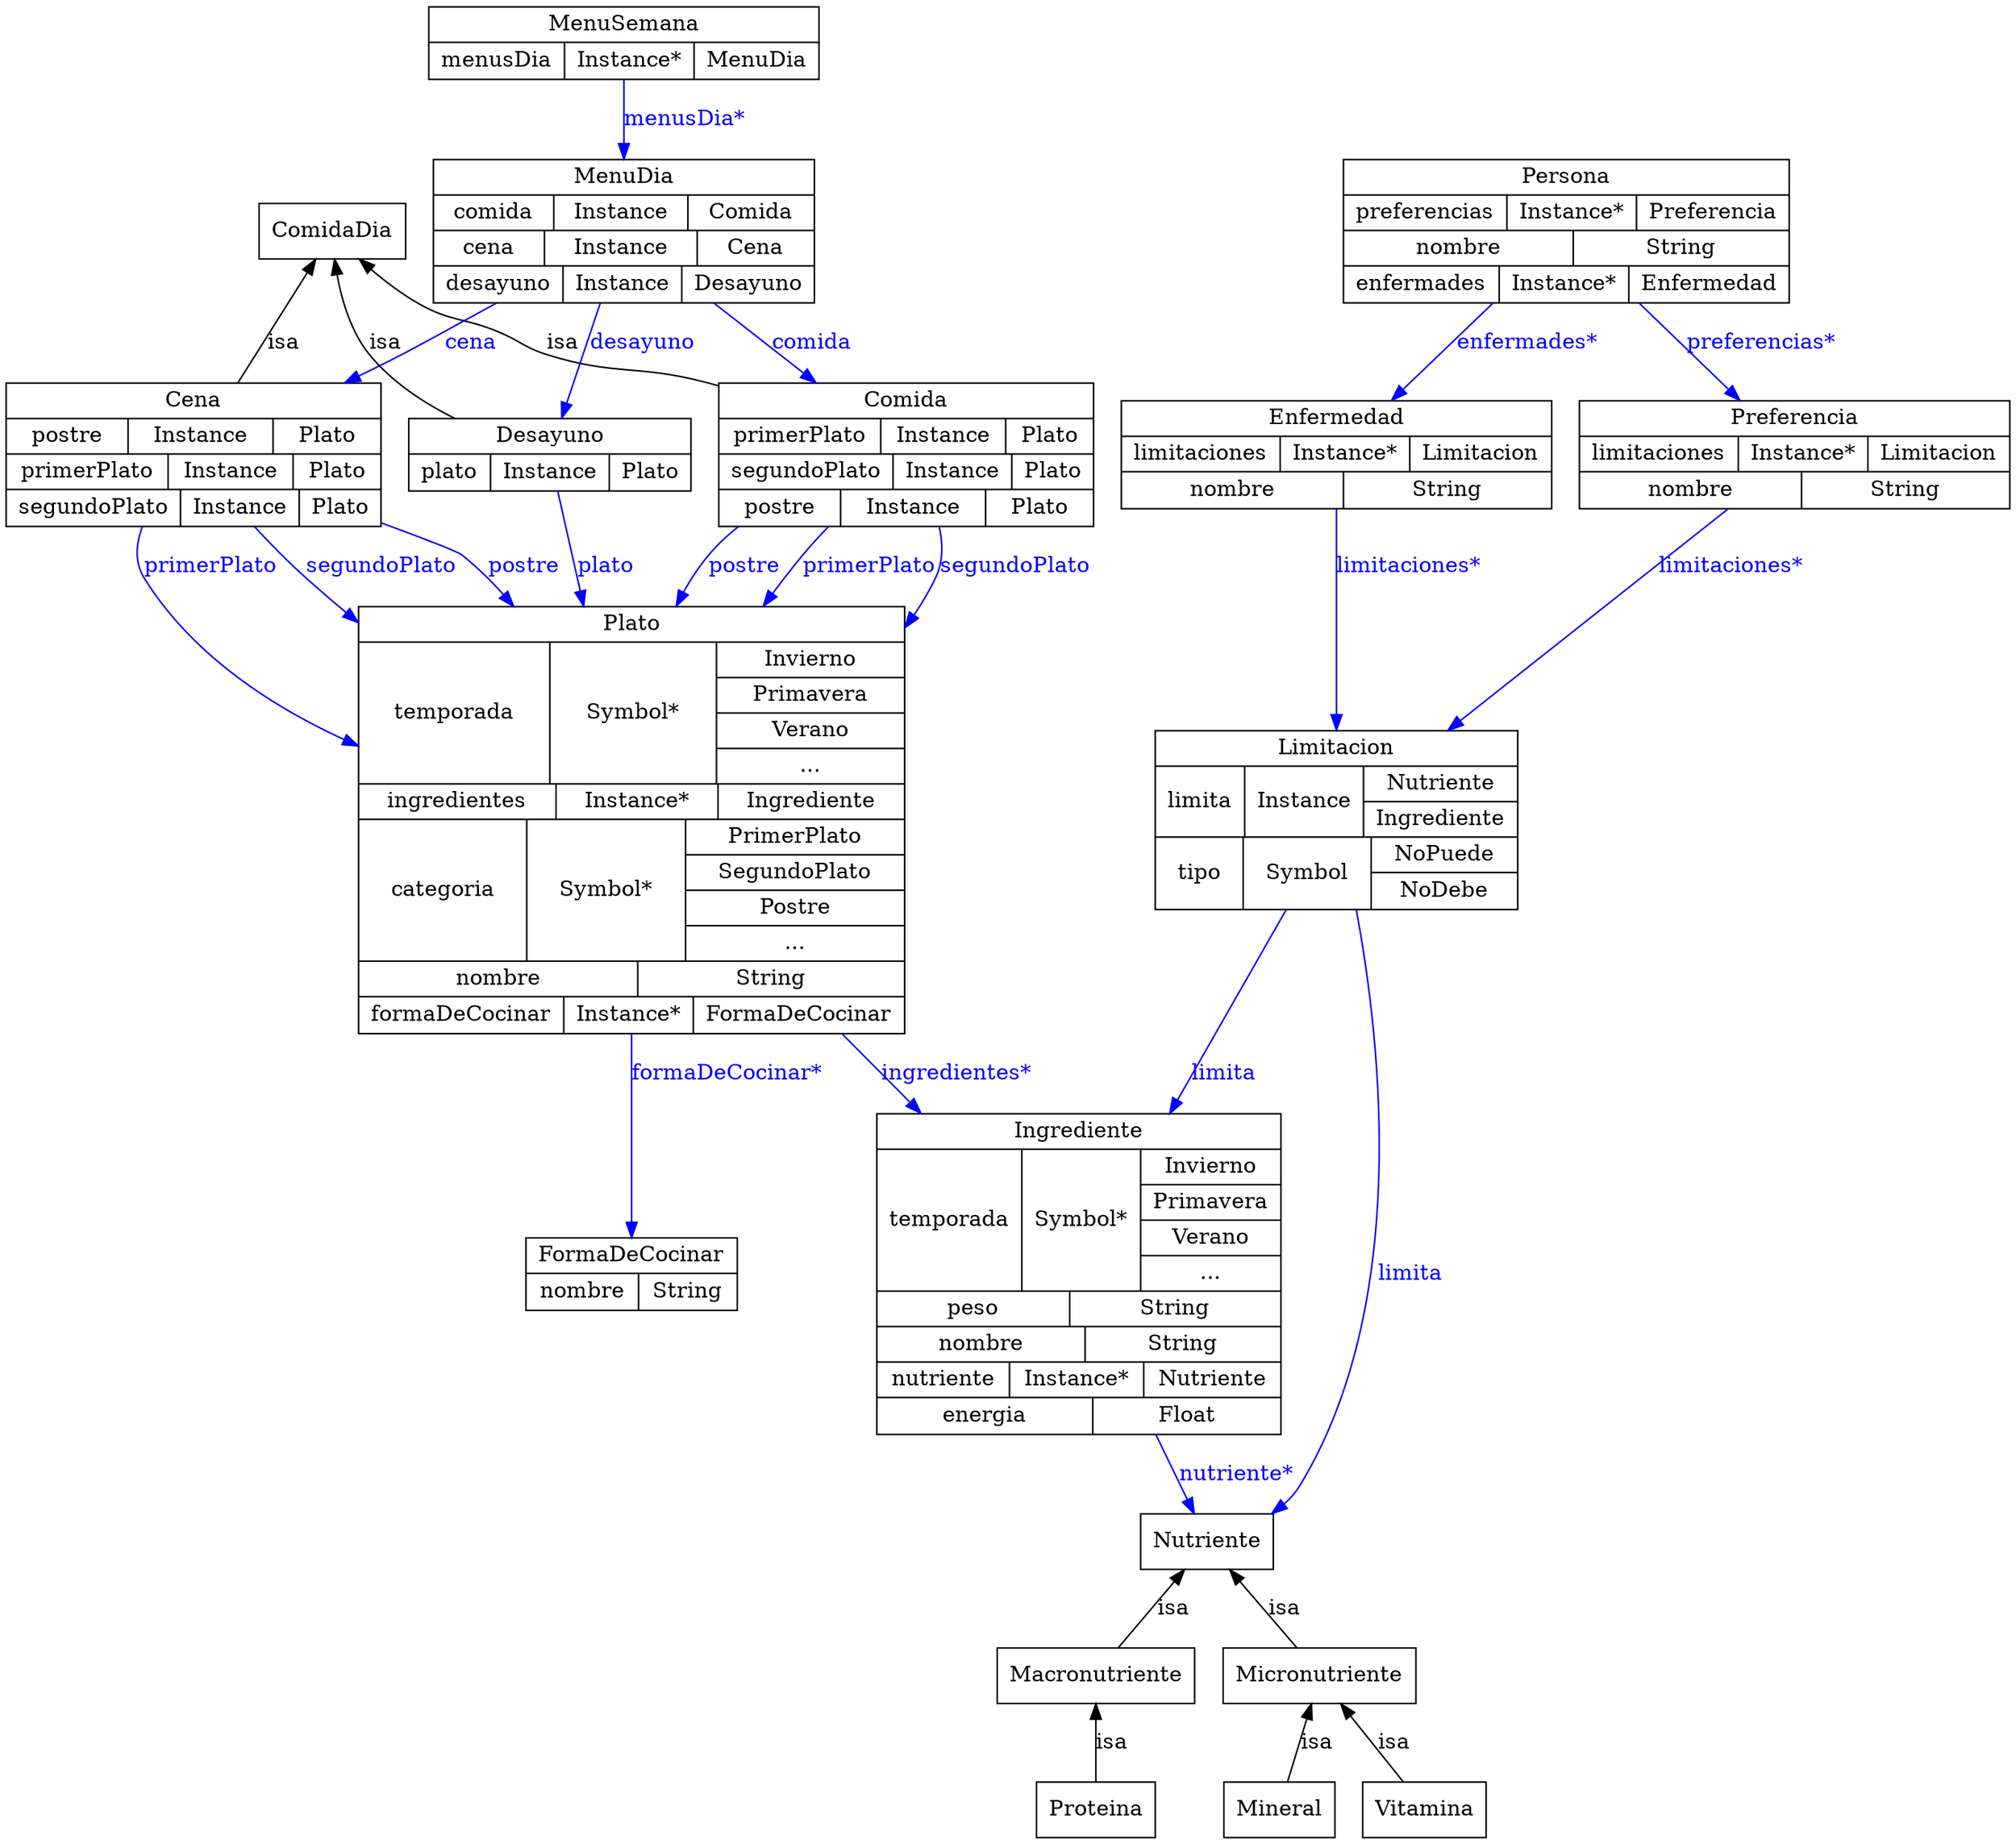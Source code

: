 digraph OntologiaAlimentacion {
	node [label="\N"];
	graph [bb="0,0,1078,1194"];
	Cena [label="{Cena|{postre|Instance|{Plato}}|{primerPlato|Instance|{Plato}}|{segundoPlato|Instance|{Plato}}}", shape=record, color="0.0,0.0,0.0", fontcolor="0.0,0.0,0.0", pos="100,901", rects="0,924,200,947 0,901,65,924 65,901,141,924 141,901,200,924 0,878,84,901 84,878,151,901 151,878,200,901 0,855,92,878 92,855,155,878\
 155,855,200,878", width="2.7778", height="1.2917"];
	ComidaDia [label=ComidaDia, shape=box, color="0.0,0.0,0.0", fontcolor="0.0,0.0,0.0", pos="173,1047", width="1.1111", height="0.5"];
	Plato [label="{Plato|{temporada|Symbol*|{Invierno|Primavera|Verano|...}}|{ingredientes|Instance*|{Ingrediente}}|{categoria|Symbol*|{PrimerPlato\
|SegundoPlato|Postre|...}}|{nombre|String}|{formaDeCocinar|Instance*|{FormaDeCocinar}}}", shape=record, color="0.0,0.0,0.0", fontcolor="0.0,0.0,0.0", pos="345,663", rects="198.5,778,491.5,801 198.5,686,300.5,778 300.5,686,393.5,778 393.5,755,491.5,778 393.5,732,491.5,755 393.5,709,491.5,732 393.5,686\
,491.5,709 198.5,663,301.5,686 301.5,663,392.5,686 392.5,663,491.5,686 198.5,571,286.5,663 286.5,571,374.5,663 374.5,640,491.5,\
663 374.5,617,491.5,640 374.5,594,491.5,617 374.5,571,491.5,594 198.5,548,349.5,571 349.5,548,491.5,571 198.5,525,308.5,548 308.5\
,525,378.5,548 378.5,525,491.5,548", width="4.0625", height="3.8472"];
	FormaDeCocinar [label="{FormaDeCocinar|{nombre|String}}", shape=record, color="0.0,0.0,0.0", fontcolor="0.0,0.0,0.0", pos="345,368", rects="288.5,368,401.5,391 288.5,345,349.5,368 349.5,345,401.5,368", width="1.5625", height="0.65278"];
	Desayuno [label="{Desayuno|{plato|Instance|{Plato}}}", shape=record, color="0.0,0.0,0.0", fontcolor="0.0,0.0,0.0", pos="294,901", rects="218,901,370,924 218,878,262,901 262,878,325,901 325,878,370,901", width="2.1111", height="0.65278"];
	Preferencia [label="{Preferencia|{limitaciones|Instance*|{Limitacion}}|{nombre|String}}", shape=record, color="0.0,0.0,0.0", fontcolor="0.0,0.0,0.0", pos="965,901", rects="851.5,912.5,1078.5,935.5 851.5,889.5,933.5,912.5 933.5,889.5,1003.5,912.5 1003.5,889.5,1078.5,912.5 851.5,866.5,969.5,889.5 969.5\
,866.5,1078.5,889.5", width="3.1458", height="0.97222"];
	Limitacion [label="{Limitacion|{limita|Instance|{Nutriente|Ingrediente}}|{tipo|Symbol|{NoPuede|NoDebe}}}", shape=record, color="0.0,0.0,0.0", fontcolor="0.0,0.0,0.0", pos="720,663", rects="626.5,697.5,813.5,720.5 626.5,651.5,672.5,697.5 672.5,651.5,735.5,697.5 735.5,674.5,813.5,697.5 735.5,651.5,813.5,674.5 626.5,605.5\
,671.5,651.5 671.5,605.5,738.5,651.5 738.5,628.5,813.5,651.5 738.5,605.5,813.5,628.5", width="2.5903", height="1.6111"];
	Proteina [label=Proteina, shape=box, color="0.0,0.0,0.0", fontcolor="0.0,0.0,0.0", pos="627,18", width="0.86111", height="0.5"];
	Macronutriente [label=Macronutriente, shape=box, color="0.0,0.0,0.0", fontcolor="0.0,0.0,0.0", pos="627,106", width="1.3958", height="0.5"];
	Comida [label="{Comida|{primerPlato|Instance|{Plato}}|{segundoPlato|Instance|{Plato}}|{postre|Instance|{Plato}}}", shape=record, color="0.0,0.0,0.0", fontcolor="0.0,0.0,0.0", pos="488,901", rects="388,924,588,947 388,901,472,924 472,901,539,924 539,901,588,924 388,878,480,901 480,878,543,901 543,878,588,901 388,855,453,878 \
453,855,529,878 529,855,588,878", width="2.7778", height="1.2917"];
	Nutriente [label=Nutriente, shape=box, color="0.0,0.0,0.0", fontcolor="0.0,0.0,0.0", pos="666,194", width="0.92361", height="0.5"];
	Ingrediente [label="{Ingrediente|{temporada|Symbol*|{Invierno|Primavera|Verano|...}}|{peso|String}|{nombre|String}|{nutriente|Instance*|{Nutriente}}\
|{energia|Float}}", shape=record, color="0.0,0.0,0.0", fontcolor="0.0,0.0,0.0", pos="576,368", rects="468.5,448.5,683.5,471.5 468.5,356.5,544.5,448.5 544.5,356.5,611.5,448.5 611.5,425.5,683.5,448.5 611.5,402.5,683.5,425.5 611.5,379.5\
,683.5,402.5 611.5,356.5,683.5,379.5 468.5,333.5,572.5,356.5 572.5,333.5,683.5,356.5 468.5,310.5,580.5,333.5 580.5,310.5,683.5\
,333.5 468.5,287.5,536.5,310.5 536.5,287.5,611.5,310.5 611.5,287.5,683.5,310.5 468.5,264.5,581.5,287.5 581.5,264.5,683.5,287.5", width="2.9792", height="2.8889"];
	Vitamina [label=Vitamina, shape=box, color="0.0,0.0,0.0", fontcolor="0.0,0.0,0.0", pos="805,18", width="0.89583", height="0.5"];
	Micronutriente [label=Micronutriente, shape=box, color="0.0,0.0,0.0", fontcolor="0.0,0.0,0.0", pos="745,106", width="1.3611", height="0.5"];
	Enfermedad [label="{Enfermedad|{limitaciones|Instance*|{Limitacion}}|{nombre|String}}", shape=record, color="0.0,0.0,0.0", fontcolor="0.0,0.0,0.0", pos="720,901", rects="606.5,912.5,833.5,935.5 606.5,889.5,688.5,912.5 688.5,889.5,758.5,912.5 758.5,889.5,833.5,912.5 606.5,866.5,724.5,889.5 724.5,866.5\
,833.5,889.5", width="3.1458", height="0.97222"];
	MenuSemana [label="{MenuSemana|{menusDia|Instance*|{MenuDia}}}", shape=record, color="0.0,0.0,0.0", fontcolor="0.0,0.0,0.0", pos="334,1170", rects="230,1170,438,1193 230,1147,301,1170 301,1147,371,1170 371,1147,438,1170", width="2.8889", height="0.65278"];
	MenuDia [label="{MenuDia|{comida|Instance|{Comida}}|{cena|Instance|{Cena}}|{desayuno|Instance|{Desayuno}}}", shape=record, color="0.0,0.0,0.0", fontcolor="0.0,0.0,0.0", pos="334,1047", rects="231.5,1070,436.5,1093 231.5,1047,296.5,1070 296.5,1047,367.5,1070 367.5,1047,436.5,1070 231.5,1024,291.5,1047 291.5,1024,372.5,1047\
 372.5,1024,436.5,1047 231.5,1001,301.5,1024 301.5,1001,364.5,1024 364.5,1001,436.5,1024", width="2.8403", height="1.2917"];
	Persona [label="{Persona|{preferencias|Instance*|{Preferencia}}|{nombre|String}|{enfermades|Instance*|{Enfermedad}}}", shape=record, color="0.0,0.0,0.0", fontcolor="0.0,0.0,0.0", pos="880,1047", rects="763,1070,997,1093 763,1047,847,1070 847,1047,917,1070 917,1047,997,1070 763,1024,884,1047 884,1024,997,1047 763,1001,843,1024 843\
,1001,913,1024 913,1001,997,1024", width="3.25", height="1.2917"];
	Mineral [label=Mineral, shape=box, color="0.0,0.0,0.0", fontcolor="0.0,0.0,0.0", pos="725,18", width="0.80556", height="0.5"];
	ComidaDia -> Cena [dir=back, label=isa, color="0.0,0.0,0.0", fontcolor="0.0,0.0,0.0", pos="s,164.34,1028.9 159.8,1020 149.52,999.69 135.01,971.06 122.86,947.09", lp="147,974"];
	Cena -> Plato [label=postre, color="0.6666667,1.0,1.0", fontcolor="0.6666667,1.0,1.0", style=filled, pos="e,271.42,801.02 200.06,856.33 219.39,847.38 234.95,839.59 239,836 248.22,827.83 256.9,818.67 265.03,808.94", lp="273,828"];
	Cena -> Plato [label=primerPlato, color="0.6666667,1.0,1.0", fontcolor="0.6666667,1.0,1.0", style=filled, pos="e,198.33,714.05 73.162,854.94 69.497,843.13 68.817,830.71 75,820 100.69,775.49 144.45,742.54 189.34,718.7", lp="107.5,828"];
	Cena -> Plato [label=segundoPlato, color="0.6666667,1.0,1.0", fontcolor="0.6666667,1.0,1.0", style=filled, pos="e,198.27,781.29 130.36,854.91 139.08,843.1 148.96,830.69 159,820 169.06,809.29 179.83,798.61 190.93,788.14", lp="197,828"];
	ComidaDia -> Desayuno [dir=back, label=isa, color="0.0,0.0,0.0", fontcolor="0.0,0.0,0.0", pos="s,173.38,1028.8 174.33,1018.7 176.31,1002.1 181.02,981.32 192,966 200.13,954.66 227.52,937.74 251.87,924.15", lp="200,974"];
	Desayuno -> Plato [label=plato, color="0.6666667,1.0,1.0", fontcolor="0.6666667,1.0,1.0", style=filled, pos="e,315.38,801.07 298.8,877.8 302.36,861.31 307.56,837.25 313.2,811.16", lp="325,828"];
	Preferencia -> Limitacion [label="limitaciones*", color="0.6666667,1.0,1.0", fontcolor="0.6666667,1.0,1.0", style=filled, pos="e,778.82,720.66 930.16,866.44 892.79,830.44 832.56,772.43 786.14,727.71", lp="928.5,828"];
	Macronutriente -> Proteina [dir=back, label=isa, color="0.0,0.0,0.0", fontcolor="0.0,0.0,0.0", pos="s,627,87.597 627,77.342 627,63.774 627,47.861 627,36.084", lp="635,62"];
	ComidaDia -> Comida [dir=back, label=isa, color="0.0,0.0,0.0", fontcolor="0.0,0.0,0.0", pos="s,188.67,1028.9 196.02,1021.6 203.83,1014.1 212.89,1006.2 222,1000 237.44,989.48 243.15,990.08 260,982 274.7,974.96 277.57,971.26\
 293,966 329.96,953.39 341.73,959.65 379,948 381.94,947.08 384.91,946.11 387.9,945.1", lp="301,974"];
	Comida -> Plato [label=primerPlato, color="0.6666667,1.0,1.0", fontcolor="0.6666667,1.0,1.0", style=filled, pos="e,354.63,801.4 389.29,854.93 382.78,849.26 376.88,842.97 372,836 366.53,828.19 362,819.7 358.25,810.8", lp="404.5,828"];
	Comida -> Plato [label=segundoPlato, color="0.6666667,1.0,1.0", fontcolor="0.6666667,1.0,1.0", style=filled, pos="e,428.3,801.48 460.6,854.78 452.59,841.56 443.38,826.35 433.71,810.41", lp="484,828"];
	Comida -> Plato [label=postre, color="0.6666667,1.0,1.0", fontcolor="0.6666667,1.0,1.0", style=filled, pos="e,491.62,768.32 524.27,854.83 529.29,843.49 531.19,831.32 526,820 518.85,804.39 509.28,789.76 498.26,776.19", lp="548,828"];
	Limitacion -> Nutriente [label=limita, color="0.6666667,1.0,1.0", fontcolor="0.6666667,1.0,1.0", style=filled, pos="e,691.83,212.05 731.88,605.17 746.91,519.25 764.36,353.27 706,230 704.18,226.15 701.72,222.56 698.9,219.24", lp="762,368"];
	Limitacion -> Ingrediente [label=limita, color="0.6666667,1.0,1.0", fontcolor="0.6666667,1.0,1.0", style=filled, pos="e,626.45,471.65 692.06,605.16 674.69,569.81 651.76,523.15 630.87,480.65", lp="655,498"];
	Plato -> Ingrediente [label="ingredientes*", color="0.6666667,1.0,1.0", fontcolor="0.6666667,1.0,1.0", style=filled, pos="e,494.93,471.82 453.06,524.94 464.95,509.86 476.94,494.64 488.54,479.94", lp="511.5,498"];
	Plato -> FormaDeCocinar [label="formaDeCocinar*", color="0.6666667,1.0,1.0", fontcolor="0.6666667,1.0,1.0", style=filled, pos="e,345,391.04 345,524.94 345,478.91 345,431.63 345,401.38", lp="395,498"];
	Micronutriente -> Vitamina [dir=back, label=isa, color="0.0,0.0,0.0", fontcolor="0.0,0.0,0.0", pos="s,757.14,87.597 762.9,79.339 772.66,65.36 784.46,48.444 793.08,36.084", lp="789,62"];
	Enfermedad -> Limitacion [label="limitaciones*", color="0.6666667,1.0,1.0", fontcolor="0.6666667,1.0,1.0", style=filled, pos="e,720,720.66 720,866.44 720,831.26 720,775.04 720,730.77", lp="756.5,828"];
	MenuSemana -> MenuDia [label="menusDia*", color="0.6666667,1.0,1.0", fontcolor="0.6666667,1.0,1.0", style=filled, pos="e,334,1093.1 334,1146.8 334,1134.5 334,1118.6 334,1103.1", lp="365,1120"];
	MenuDia -> Comida [label=comida, color="0.6666667,1.0,1.0", fontcolor="0.6666667,1.0,1.0", style=filled, pos="e,439.87,947.01 382.3,1000.8 398.21,985.96 416.03,969.29 432.44,953.95", lp="437,974"];
	MenuDia -> Cena [label=cena, color="0.6666667,1.0,1.0", fontcolor="0.6666667,1.0,1.0", style=filled, pos="e,176.87,947.16 263.93,1001 245.78,989.46 226.22,977.18 208,966 200.79,961.58 193.28,957.02 185.74,952.48", lp="246,974"];
	MenuDia -> Desayuno [label=desayuno, color="0.6666667,1.0,1.0", fontcolor="0.6666667,1.0,1.0", style=filled, pos="e,300.13,924.07 321.45,1000.8 315.41,979.06 308.3,953.46 302.83,933.78", lp="343,974"];
	Ingrediente -> Nutriente [label="nutriente*", color="0.6666667,1.0,1.0", fontcolor="0.6666667,1.0,1.0", style=filled, pos="e,657.01,212.18 629.65,264.46 638.03,248.45 645.99,233.24 652.31,221.15", lp="674.5,238"];
	Nutriente -> Micronutriente [dir=back, label=isa, color="0.0,0.0,0.0", fontcolor="0.0,0.0,0.0", pos="s,681.99,175.6 688.85,168.13 701.83,154 717.74,136.68 729.31,124.08", lp="721,150"];
	Nutriente -> Macronutriente [dir=back, label=isa, color="0.0,0.0,0.0", fontcolor="0.0,0.0,0.0", pos="s,658.11,175.6 653.82,166.15 647.59,152.41 640.19,136.09 634.75,124.08", lp="658,150"];
	Persona -> Preferencia [label="preferencias*", color="0.6666667,1.0,1.0", fontcolor="0.6666667,1.0,1.0", style=filled, pos="e,945.18,935.58 906.66,1000.8 917.28,982.85 929.43,962.27 939.88,944.55", lp="962.5,974"];
	Persona -> Enfermedad [label="enfermades*", color="0.6666667,1.0,1.0", fontcolor="0.6666667,1.0,1.0", style=filled, pos="e,757.31,935.58 829.81,1000.8 809.01,982.11 785.07,960.56 764.86,942.37", lp="840.5,974"];
	Micronutriente -> Mineral [dir=back, label=isa, color="0.0,0.0,0.0", fontcolor="0.0,0.0,0.0", pos="s,740.95,87.597 738.66,77.744 735.49,64.09 731.74,47.977 728.97,36.084", lp="745,62"];
}
